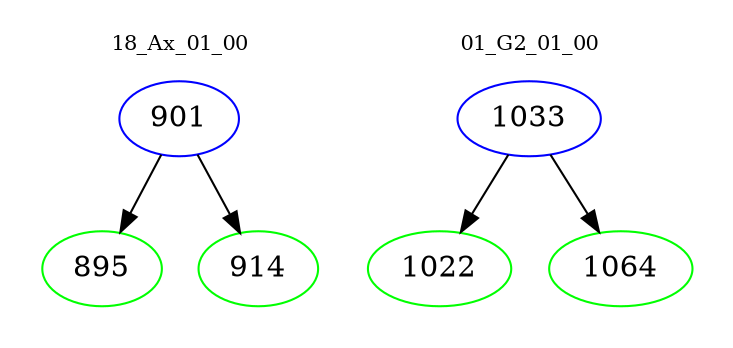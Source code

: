 digraph{
subgraph cluster_0 {
color = white
label = "18_Ax_01_00";
fontsize=10;
T0_901 [label="901", color="blue"]
T0_901 -> T0_895 [color="black"]
T0_895 [label="895", color="green"]
T0_901 -> T0_914 [color="black"]
T0_914 [label="914", color="green"]
}
subgraph cluster_1 {
color = white
label = "01_G2_01_00";
fontsize=10;
T1_1033 [label="1033", color="blue"]
T1_1033 -> T1_1022 [color="black"]
T1_1022 [label="1022", color="green"]
T1_1033 -> T1_1064 [color="black"]
T1_1064 [label="1064", color="green"]
}
}
